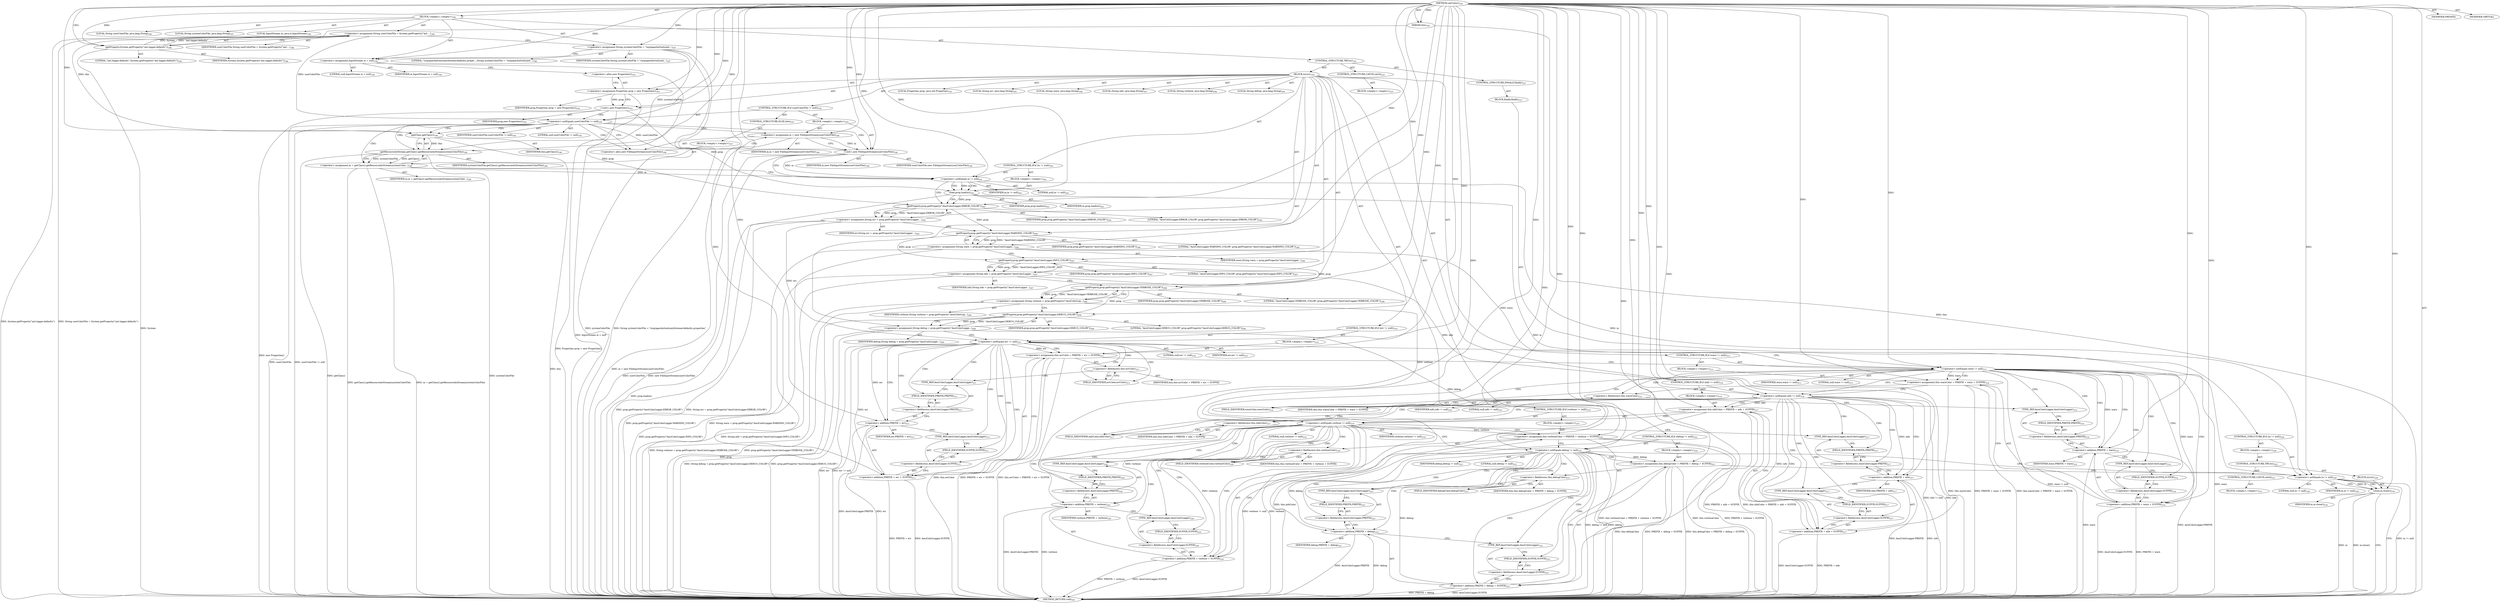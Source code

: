 digraph "setColors" {  
"111669149696" [label = <(METHOD,setColors)<SUB>185</SUB>> ]
"115964116992" [label = <(PARAM,this)<SUB>185</SUB>> ]
"25769803776" [label = <(BLOCK,&lt;empty&gt;,&lt;empty&gt;)<SUB>185</SUB>> ]
"94489280512" [label = <(LOCAL,String userColorFile: java.lang.String)<SUB>186</SUB>> ]
"30064771072" [label = <(&lt;operator&gt;.assignment,String userColorFile = System.getProperty(&quot;ant....)<SUB>186</SUB>> ]
"68719476738" [label = <(IDENTIFIER,userColorFile,String userColorFile = System.getProperty(&quot;ant....)<SUB>186</SUB>> ]
"30064771073" [label = <(getProperty,System.getProperty(&quot;ant.logger.defaults&quot;))<SUB>186</SUB>> ]
"68719476739" [label = <(IDENTIFIER,System,System.getProperty(&quot;ant.logger.defaults&quot;))<SUB>186</SUB>> ]
"90194313216" [label = <(LITERAL,&quot;ant.logger.defaults&quot;,System.getProperty(&quot;ant.logger.defaults&quot;))<SUB>186</SUB>> ]
"94489280513" [label = <(LOCAL,String systemColorFile: java.lang.String)<SUB>187</SUB>> ]
"30064771074" [label = <(&lt;operator&gt;.assignment,String systemColorFile = &quot;/org/apache/tools/ant...)<SUB>187</SUB>> ]
"68719476740" [label = <(IDENTIFIER,systemColorFile,String systemColorFile = &quot;/org/apache/tools/ant...)<SUB>187</SUB>> ]
"90194313217" [label = <(LITERAL,&quot;/org/apache/tools/ant/listener/defaults.proper...,String systemColorFile = &quot;/org/apache/tools/ant...)<SUB>188</SUB>> ]
"94489280514" [label = <(LOCAL,InputStream in: java.io.InputStream)<SUB>190</SUB>> ]
"30064771075" [label = <(&lt;operator&gt;.assignment,InputStream in = null)<SUB>190</SUB>> ]
"68719476741" [label = <(IDENTIFIER,in,InputStream in = null)<SUB>190</SUB>> ]
"90194313218" [label = <(LITERAL,null,InputStream in = null)<SUB>190</SUB>> ]
"47244640256" [label = <(CONTROL_STRUCTURE,TRY,try)<SUB>192</SUB>> ]
"25769803777" [label = <(BLOCK,try,try)<SUB>192</SUB>> ]
"94489280515" [label = <(LOCAL,Properties prop: java.util.Properties)<SUB>193</SUB>> ]
"30064771076" [label = <(&lt;operator&gt;.assignment,Properties prop = new Properties())<SUB>193</SUB>> ]
"68719476742" [label = <(IDENTIFIER,prop,Properties prop = new Properties())<SUB>193</SUB>> ]
"30064771077" [label = <(&lt;operator&gt;.alloc,new Properties())<SUB>193</SUB>> ]
"30064771078" [label = <(&lt;init&gt;,new Properties())<SUB>193</SUB>> ]
"68719476743" [label = <(IDENTIFIER,prop,new Properties())<SUB>193</SUB>> ]
"47244640257" [label = <(CONTROL_STRUCTURE,IF,if (userColorFile != null))<SUB>195</SUB>> ]
"30064771079" [label = <(&lt;operator&gt;.notEquals,userColorFile != null)<SUB>195</SUB>> ]
"68719476744" [label = <(IDENTIFIER,userColorFile,userColorFile != null)<SUB>195</SUB>> ]
"90194313219" [label = <(LITERAL,null,userColorFile != null)<SUB>195</SUB>> ]
"25769803778" [label = <(BLOCK,&lt;empty&gt;,&lt;empty&gt;)<SUB>195</SUB>> ]
"30064771080" [label = <(&lt;operator&gt;.assignment,in = new FileInputStream(userColorFile))<SUB>196</SUB>> ]
"68719476745" [label = <(IDENTIFIER,in,in = new FileInputStream(userColorFile))<SUB>196</SUB>> ]
"30064771081" [label = <(&lt;operator&gt;.alloc,new FileInputStream(userColorFile))<SUB>196</SUB>> ]
"30064771082" [label = <(&lt;init&gt;,new FileInputStream(userColorFile))<SUB>196</SUB>> ]
"68719476746" [label = <(IDENTIFIER,in,new FileInputStream(userColorFile))<SUB>196</SUB>> ]
"68719476747" [label = <(IDENTIFIER,userColorFile,new FileInputStream(userColorFile))<SUB>196</SUB>> ]
"47244640258" [label = <(CONTROL_STRUCTURE,ELSE,else)<SUB>197</SUB>> ]
"25769803779" [label = <(BLOCK,&lt;empty&gt;,&lt;empty&gt;)<SUB>197</SUB>> ]
"30064771083" [label = <(&lt;operator&gt;.assignment,in = getClass().getResourceAsStream(systemColor...)<SUB>198</SUB>> ]
"68719476748" [label = <(IDENTIFIER,in,in = getClass().getResourceAsStream(systemColor...)<SUB>198</SUB>> ]
"30064771084" [label = <(getResourceAsStream,getClass().getResourceAsStream(systemColorFile))<SUB>198</SUB>> ]
"30064771085" [label = <(getClass,getClass())<SUB>198</SUB>> ]
"68719476736" [label = <(IDENTIFIER,this,getClass())<SUB>198</SUB>> ]
"68719476749" [label = <(IDENTIFIER,systemColorFile,getClass().getResourceAsStream(systemColorFile))<SUB>198</SUB>> ]
"47244640259" [label = <(CONTROL_STRUCTURE,IF,if (in != null))<SUB>201</SUB>> ]
"30064771086" [label = <(&lt;operator&gt;.notEquals,in != null)<SUB>201</SUB>> ]
"68719476750" [label = <(IDENTIFIER,in,in != null)<SUB>201</SUB>> ]
"90194313220" [label = <(LITERAL,null,in != null)<SUB>201</SUB>> ]
"25769803780" [label = <(BLOCK,&lt;empty&gt;,&lt;empty&gt;)<SUB>201</SUB>> ]
"30064771087" [label = <(load,prop.load(in))<SUB>202</SUB>> ]
"68719476751" [label = <(IDENTIFIER,prop,prop.load(in))<SUB>202</SUB>> ]
"68719476752" [label = <(IDENTIFIER,in,prop.load(in))<SUB>202</SUB>> ]
"94489280516" [label = <(LOCAL,String err: java.lang.String)<SUB>205</SUB>> ]
"30064771088" [label = <(&lt;operator&gt;.assignment,String err = prop.getProperty(&quot;AnsiColorLogger....)<SUB>205</SUB>> ]
"68719476753" [label = <(IDENTIFIER,err,String err = prop.getProperty(&quot;AnsiColorLogger....)<SUB>205</SUB>> ]
"30064771089" [label = <(getProperty,prop.getProperty(&quot;AnsiColorLogger.ERROR_COLOR&quot;))<SUB>205</SUB>> ]
"68719476754" [label = <(IDENTIFIER,prop,prop.getProperty(&quot;AnsiColorLogger.ERROR_COLOR&quot;))<SUB>205</SUB>> ]
"90194313221" [label = <(LITERAL,&quot;AnsiColorLogger.ERROR_COLOR&quot;,prop.getProperty(&quot;AnsiColorLogger.ERROR_COLOR&quot;))<SUB>205</SUB>> ]
"94489280517" [label = <(LOCAL,String warn: java.lang.String)<SUB>206</SUB>> ]
"30064771090" [label = <(&lt;operator&gt;.assignment,String warn = prop.getProperty(&quot;AnsiColorLogger...)<SUB>206</SUB>> ]
"68719476755" [label = <(IDENTIFIER,warn,String warn = prop.getProperty(&quot;AnsiColorLogger...)<SUB>206</SUB>> ]
"30064771091" [label = <(getProperty,prop.getProperty(&quot;AnsiColorLogger.WARNING_COLOR&quot;))<SUB>206</SUB>> ]
"68719476756" [label = <(IDENTIFIER,prop,prop.getProperty(&quot;AnsiColorLogger.WARNING_COLOR&quot;))<SUB>206</SUB>> ]
"90194313222" [label = <(LITERAL,&quot;AnsiColorLogger.WARNING_COLOR&quot;,prop.getProperty(&quot;AnsiColorLogger.WARNING_COLOR&quot;))<SUB>206</SUB>> ]
"94489280518" [label = <(LOCAL,String info: java.lang.String)<SUB>207</SUB>> ]
"30064771092" [label = <(&lt;operator&gt;.assignment,String info = prop.getProperty(&quot;AnsiColorLogger...)<SUB>207</SUB>> ]
"68719476757" [label = <(IDENTIFIER,info,String info = prop.getProperty(&quot;AnsiColorLogger...)<SUB>207</SUB>> ]
"30064771093" [label = <(getProperty,prop.getProperty(&quot;AnsiColorLogger.INFO_COLOR&quot;))<SUB>207</SUB>> ]
"68719476758" [label = <(IDENTIFIER,prop,prop.getProperty(&quot;AnsiColorLogger.INFO_COLOR&quot;))<SUB>207</SUB>> ]
"90194313223" [label = <(LITERAL,&quot;AnsiColorLogger.INFO_COLOR&quot;,prop.getProperty(&quot;AnsiColorLogger.INFO_COLOR&quot;))<SUB>207</SUB>> ]
"94489280519" [label = <(LOCAL,String verbose: java.lang.String)<SUB>208</SUB>> ]
"30064771094" [label = <(&lt;operator&gt;.assignment,String verbose = prop.getProperty(&quot;AnsiColorLog...)<SUB>208</SUB>> ]
"68719476759" [label = <(IDENTIFIER,verbose,String verbose = prop.getProperty(&quot;AnsiColorLog...)<SUB>208</SUB>> ]
"30064771095" [label = <(getProperty,prop.getProperty(&quot;AnsiColorLogger.VERBOSE_COLOR&quot;))<SUB>208</SUB>> ]
"68719476760" [label = <(IDENTIFIER,prop,prop.getProperty(&quot;AnsiColorLogger.VERBOSE_COLOR&quot;))<SUB>208</SUB>> ]
"90194313224" [label = <(LITERAL,&quot;AnsiColorLogger.VERBOSE_COLOR&quot;,prop.getProperty(&quot;AnsiColorLogger.VERBOSE_COLOR&quot;))<SUB>208</SUB>> ]
"94489280520" [label = <(LOCAL,String debug: java.lang.String)<SUB>209</SUB>> ]
"30064771096" [label = <(&lt;operator&gt;.assignment,String debug = prop.getProperty(&quot;AnsiColorLogge...)<SUB>209</SUB>> ]
"68719476761" [label = <(IDENTIFIER,debug,String debug = prop.getProperty(&quot;AnsiColorLogge...)<SUB>209</SUB>> ]
"30064771097" [label = <(getProperty,prop.getProperty(&quot;AnsiColorLogger.DEBUG_COLOR&quot;))<SUB>209</SUB>> ]
"68719476762" [label = <(IDENTIFIER,prop,prop.getProperty(&quot;AnsiColorLogger.DEBUG_COLOR&quot;))<SUB>209</SUB>> ]
"90194313225" [label = <(LITERAL,&quot;AnsiColorLogger.DEBUG_COLOR&quot;,prop.getProperty(&quot;AnsiColorLogger.DEBUG_COLOR&quot;))<SUB>209</SUB>> ]
"47244640260" [label = <(CONTROL_STRUCTURE,IF,if (err != null))<SUB>210</SUB>> ]
"30064771098" [label = <(&lt;operator&gt;.notEquals,err != null)<SUB>210</SUB>> ]
"68719476763" [label = <(IDENTIFIER,err,err != null)<SUB>210</SUB>> ]
"90194313226" [label = <(LITERAL,null,err != null)<SUB>210</SUB>> ]
"25769803781" [label = <(BLOCK,&lt;empty&gt;,&lt;empty&gt;)<SUB>210</SUB>> ]
"30064771099" [label = <(&lt;operator&gt;.assignment,this.errColor = PREFIX + err + SUFFIX)<SUB>211</SUB>> ]
"30064771100" [label = <(&lt;operator&gt;.fieldAccess,this.errColor)<SUB>211</SUB>> ]
"68719476764" [label = <(IDENTIFIER,this,this.errColor = PREFIX + err + SUFFIX)> ]
"55834574848" [label = <(FIELD_IDENTIFIER,errColor,errColor)<SUB>211</SUB>> ]
"30064771101" [label = <(&lt;operator&gt;.addition,PREFIX + err + SUFFIX)<SUB>211</SUB>> ]
"30064771102" [label = <(&lt;operator&gt;.addition,PREFIX + err)<SUB>211</SUB>> ]
"30064771103" [label = <(&lt;operator&gt;.fieldAccess,AnsiColorLogger.PREFIX)<SUB>211</SUB>> ]
"180388626432" [label = <(TYPE_REF,AnsiColorLogger,AnsiColorLogger)<SUB>211</SUB>> ]
"55834574849" [label = <(FIELD_IDENTIFIER,PREFIX,PREFIX)<SUB>211</SUB>> ]
"68719476765" [label = <(IDENTIFIER,err,PREFIX + err)<SUB>211</SUB>> ]
"30064771104" [label = <(&lt;operator&gt;.fieldAccess,AnsiColorLogger.SUFFIX)<SUB>211</SUB>> ]
"180388626433" [label = <(TYPE_REF,AnsiColorLogger,AnsiColorLogger)<SUB>211</SUB>> ]
"55834574850" [label = <(FIELD_IDENTIFIER,SUFFIX,SUFFIX)<SUB>211</SUB>> ]
"47244640261" [label = <(CONTROL_STRUCTURE,IF,if (warn != null))<SUB>213</SUB>> ]
"30064771105" [label = <(&lt;operator&gt;.notEquals,warn != null)<SUB>213</SUB>> ]
"68719476766" [label = <(IDENTIFIER,warn,warn != null)<SUB>213</SUB>> ]
"90194313227" [label = <(LITERAL,null,warn != null)<SUB>213</SUB>> ]
"25769803782" [label = <(BLOCK,&lt;empty&gt;,&lt;empty&gt;)<SUB>213</SUB>> ]
"30064771106" [label = <(&lt;operator&gt;.assignment,this.warnColor = PREFIX + warn + SUFFIX)<SUB>214</SUB>> ]
"30064771107" [label = <(&lt;operator&gt;.fieldAccess,this.warnColor)<SUB>214</SUB>> ]
"68719476767" [label = <(IDENTIFIER,this,this.warnColor = PREFIX + warn + SUFFIX)> ]
"55834574851" [label = <(FIELD_IDENTIFIER,warnColor,warnColor)<SUB>214</SUB>> ]
"30064771108" [label = <(&lt;operator&gt;.addition,PREFIX + warn + SUFFIX)<SUB>214</SUB>> ]
"30064771109" [label = <(&lt;operator&gt;.addition,PREFIX + warn)<SUB>214</SUB>> ]
"30064771110" [label = <(&lt;operator&gt;.fieldAccess,AnsiColorLogger.PREFIX)<SUB>214</SUB>> ]
"180388626434" [label = <(TYPE_REF,AnsiColorLogger,AnsiColorLogger)<SUB>214</SUB>> ]
"55834574852" [label = <(FIELD_IDENTIFIER,PREFIX,PREFIX)<SUB>214</SUB>> ]
"68719476768" [label = <(IDENTIFIER,warn,PREFIX + warn)<SUB>214</SUB>> ]
"30064771111" [label = <(&lt;operator&gt;.fieldAccess,AnsiColorLogger.SUFFIX)<SUB>214</SUB>> ]
"180388626435" [label = <(TYPE_REF,AnsiColorLogger,AnsiColorLogger)<SUB>214</SUB>> ]
"55834574853" [label = <(FIELD_IDENTIFIER,SUFFIX,SUFFIX)<SUB>214</SUB>> ]
"47244640262" [label = <(CONTROL_STRUCTURE,IF,if (info != null))<SUB>216</SUB>> ]
"30064771112" [label = <(&lt;operator&gt;.notEquals,info != null)<SUB>216</SUB>> ]
"68719476769" [label = <(IDENTIFIER,info,info != null)<SUB>216</SUB>> ]
"90194313228" [label = <(LITERAL,null,info != null)<SUB>216</SUB>> ]
"25769803783" [label = <(BLOCK,&lt;empty&gt;,&lt;empty&gt;)<SUB>216</SUB>> ]
"30064771113" [label = <(&lt;operator&gt;.assignment,this.infoColor = PREFIX + info + SUFFIX)<SUB>217</SUB>> ]
"30064771114" [label = <(&lt;operator&gt;.fieldAccess,this.infoColor)<SUB>217</SUB>> ]
"68719476770" [label = <(IDENTIFIER,this,this.infoColor = PREFIX + info + SUFFIX)> ]
"55834574854" [label = <(FIELD_IDENTIFIER,infoColor,infoColor)<SUB>217</SUB>> ]
"30064771115" [label = <(&lt;operator&gt;.addition,PREFIX + info + SUFFIX)<SUB>217</SUB>> ]
"30064771116" [label = <(&lt;operator&gt;.addition,PREFIX + info)<SUB>217</SUB>> ]
"30064771117" [label = <(&lt;operator&gt;.fieldAccess,AnsiColorLogger.PREFIX)<SUB>217</SUB>> ]
"180388626436" [label = <(TYPE_REF,AnsiColorLogger,AnsiColorLogger)<SUB>217</SUB>> ]
"55834574855" [label = <(FIELD_IDENTIFIER,PREFIX,PREFIX)<SUB>217</SUB>> ]
"68719476771" [label = <(IDENTIFIER,info,PREFIX + info)<SUB>217</SUB>> ]
"30064771118" [label = <(&lt;operator&gt;.fieldAccess,AnsiColorLogger.SUFFIX)<SUB>217</SUB>> ]
"180388626437" [label = <(TYPE_REF,AnsiColorLogger,AnsiColorLogger)<SUB>217</SUB>> ]
"55834574856" [label = <(FIELD_IDENTIFIER,SUFFIX,SUFFIX)<SUB>217</SUB>> ]
"47244640263" [label = <(CONTROL_STRUCTURE,IF,if (verbose != null))<SUB>219</SUB>> ]
"30064771119" [label = <(&lt;operator&gt;.notEquals,verbose != null)<SUB>219</SUB>> ]
"68719476772" [label = <(IDENTIFIER,verbose,verbose != null)<SUB>219</SUB>> ]
"90194313229" [label = <(LITERAL,null,verbose != null)<SUB>219</SUB>> ]
"25769803784" [label = <(BLOCK,&lt;empty&gt;,&lt;empty&gt;)<SUB>219</SUB>> ]
"30064771120" [label = <(&lt;operator&gt;.assignment,this.verboseColor = PREFIX + verbose + SUFFIX)<SUB>220</SUB>> ]
"30064771121" [label = <(&lt;operator&gt;.fieldAccess,this.verboseColor)<SUB>220</SUB>> ]
"68719476773" [label = <(IDENTIFIER,this,this.verboseColor = PREFIX + verbose + SUFFIX)> ]
"55834574857" [label = <(FIELD_IDENTIFIER,verboseColor,verboseColor)<SUB>220</SUB>> ]
"30064771122" [label = <(&lt;operator&gt;.addition,PREFIX + verbose + SUFFIX)<SUB>220</SUB>> ]
"30064771123" [label = <(&lt;operator&gt;.addition,PREFIX + verbose)<SUB>220</SUB>> ]
"30064771124" [label = <(&lt;operator&gt;.fieldAccess,AnsiColorLogger.PREFIX)<SUB>220</SUB>> ]
"180388626438" [label = <(TYPE_REF,AnsiColorLogger,AnsiColorLogger)<SUB>220</SUB>> ]
"55834574858" [label = <(FIELD_IDENTIFIER,PREFIX,PREFIX)<SUB>220</SUB>> ]
"68719476774" [label = <(IDENTIFIER,verbose,PREFIX + verbose)<SUB>220</SUB>> ]
"30064771125" [label = <(&lt;operator&gt;.fieldAccess,AnsiColorLogger.SUFFIX)<SUB>220</SUB>> ]
"180388626439" [label = <(TYPE_REF,AnsiColorLogger,AnsiColorLogger)<SUB>220</SUB>> ]
"55834574859" [label = <(FIELD_IDENTIFIER,SUFFIX,SUFFIX)<SUB>220</SUB>> ]
"47244640264" [label = <(CONTROL_STRUCTURE,IF,if (debug != null))<SUB>222</SUB>> ]
"30064771126" [label = <(&lt;operator&gt;.notEquals,debug != null)<SUB>222</SUB>> ]
"68719476775" [label = <(IDENTIFIER,debug,debug != null)<SUB>222</SUB>> ]
"90194313230" [label = <(LITERAL,null,debug != null)<SUB>222</SUB>> ]
"25769803785" [label = <(BLOCK,&lt;empty&gt;,&lt;empty&gt;)<SUB>222</SUB>> ]
"30064771127" [label = <(&lt;operator&gt;.assignment,this.debugColor = PREFIX + debug + SUFFIX)<SUB>223</SUB>> ]
"30064771128" [label = <(&lt;operator&gt;.fieldAccess,this.debugColor)<SUB>223</SUB>> ]
"68719476776" [label = <(IDENTIFIER,this,this.debugColor = PREFIX + debug + SUFFIX)> ]
"55834574860" [label = <(FIELD_IDENTIFIER,debugColor,debugColor)<SUB>223</SUB>> ]
"30064771129" [label = <(&lt;operator&gt;.addition,PREFIX + debug + SUFFIX)<SUB>223</SUB>> ]
"30064771130" [label = <(&lt;operator&gt;.addition,PREFIX + debug)<SUB>223</SUB>> ]
"30064771131" [label = <(&lt;operator&gt;.fieldAccess,AnsiColorLogger.PREFIX)<SUB>223</SUB>> ]
"180388626440" [label = <(TYPE_REF,AnsiColorLogger,AnsiColorLogger)<SUB>223</SUB>> ]
"55834574861" [label = <(FIELD_IDENTIFIER,PREFIX,PREFIX)<SUB>223</SUB>> ]
"68719476777" [label = <(IDENTIFIER,debug,PREFIX + debug)<SUB>223</SUB>> ]
"30064771132" [label = <(&lt;operator&gt;.fieldAccess,AnsiColorLogger.SUFFIX)<SUB>223</SUB>> ]
"180388626441" [label = <(TYPE_REF,AnsiColorLogger,AnsiColorLogger)<SUB>223</SUB>> ]
"55834574862" [label = <(FIELD_IDENTIFIER,SUFFIX,SUFFIX)<SUB>223</SUB>> ]
"47244640265" [label = <(CONTROL_STRUCTURE,CATCH,catch)<SUB>225</SUB>> ]
"25769803786" [label = <(BLOCK,&lt;empty&gt;,&lt;empty&gt;)<SUB>225</SUB>> ]
"47244640266" [label = <(CONTROL_STRUCTURE,FINALLY,finally)<SUB>227</SUB>> ]
"25769803787" [label = <(BLOCK,finally,finally)<SUB>227</SUB>> ]
"47244640267" [label = <(CONTROL_STRUCTURE,IF,if (in != null))<SUB>228</SUB>> ]
"30064771133" [label = <(&lt;operator&gt;.notEquals,in != null)<SUB>228</SUB>> ]
"68719476778" [label = <(IDENTIFIER,in,in != null)<SUB>228</SUB>> ]
"90194313231" [label = <(LITERAL,null,in != null)<SUB>228</SUB>> ]
"25769803788" [label = <(BLOCK,&lt;empty&gt;,&lt;empty&gt;)<SUB>228</SUB>> ]
"47244640268" [label = <(CONTROL_STRUCTURE,TRY,try)<SUB>229</SUB>> ]
"25769803789" [label = <(BLOCK,try,try)<SUB>229</SUB>> ]
"30064771134" [label = <(close,in.close())<SUB>230</SUB>> ]
"68719476779" [label = <(IDENTIFIER,in,in.close())<SUB>230</SUB>> ]
"47244640269" [label = <(CONTROL_STRUCTURE,CATCH,catch)<SUB>231</SUB>> ]
"25769803790" [label = <(BLOCK,&lt;empty&gt;,&lt;empty&gt;)<SUB>231</SUB>> ]
"133143986202" [label = <(MODIFIER,PRIVATE)> ]
"133143986203" [label = <(MODIFIER,VIRTUAL)> ]
"128849018880" [label = <(METHOD_RETURN,void)<SUB>185</SUB>> ]
  "111669149696" -> "115964116992"  [ label = "AST: "] 
  "111669149696" -> "25769803776"  [ label = "AST: "] 
  "111669149696" -> "133143986202"  [ label = "AST: "] 
  "111669149696" -> "133143986203"  [ label = "AST: "] 
  "111669149696" -> "128849018880"  [ label = "AST: "] 
  "25769803776" -> "94489280512"  [ label = "AST: "] 
  "25769803776" -> "30064771072"  [ label = "AST: "] 
  "25769803776" -> "94489280513"  [ label = "AST: "] 
  "25769803776" -> "30064771074"  [ label = "AST: "] 
  "25769803776" -> "94489280514"  [ label = "AST: "] 
  "25769803776" -> "30064771075"  [ label = "AST: "] 
  "25769803776" -> "47244640256"  [ label = "AST: "] 
  "30064771072" -> "68719476738"  [ label = "AST: "] 
  "30064771072" -> "30064771073"  [ label = "AST: "] 
  "30064771073" -> "68719476739"  [ label = "AST: "] 
  "30064771073" -> "90194313216"  [ label = "AST: "] 
  "30064771074" -> "68719476740"  [ label = "AST: "] 
  "30064771074" -> "90194313217"  [ label = "AST: "] 
  "30064771075" -> "68719476741"  [ label = "AST: "] 
  "30064771075" -> "90194313218"  [ label = "AST: "] 
  "47244640256" -> "25769803777"  [ label = "AST: "] 
  "47244640256" -> "47244640265"  [ label = "AST: "] 
  "47244640256" -> "47244640266"  [ label = "AST: "] 
  "25769803777" -> "94489280515"  [ label = "AST: "] 
  "25769803777" -> "30064771076"  [ label = "AST: "] 
  "25769803777" -> "30064771078"  [ label = "AST: "] 
  "25769803777" -> "47244640257"  [ label = "AST: "] 
  "25769803777" -> "47244640259"  [ label = "AST: "] 
  "25769803777" -> "94489280516"  [ label = "AST: "] 
  "25769803777" -> "30064771088"  [ label = "AST: "] 
  "25769803777" -> "94489280517"  [ label = "AST: "] 
  "25769803777" -> "30064771090"  [ label = "AST: "] 
  "25769803777" -> "94489280518"  [ label = "AST: "] 
  "25769803777" -> "30064771092"  [ label = "AST: "] 
  "25769803777" -> "94489280519"  [ label = "AST: "] 
  "25769803777" -> "30064771094"  [ label = "AST: "] 
  "25769803777" -> "94489280520"  [ label = "AST: "] 
  "25769803777" -> "30064771096"  [ label = "AST: "] 
  "25769803777" -> "47244640260"  [ label = "AST: "] 
  "25769803777" -> "47244640261"  [ label = "AST: "] 
  "25769803777" -> "47244640262"  [ label = "AST: "] 
  "25769803777" -> "47244640263"  [ label = "AST: "] 
  "25769803777" -> "47244640264"  [ label = "AST: "] 
  "30064771076" -> "68719476742"  [ label = "AST: "] 
  "30064771076" -> "30064771077"  [ label = "AST: "] 
  "30064771078" -> "68719476743"  [ label = "AST: "] 
  "47244640257" -> "30064771079"  [ label = "AST: "] 
  "47244640257" -> "25769803778"  [ label = "AST: "] 
  "47244640257" -> "47244640258"  [ label = "AST: "] 
  "30064771079" -> "68719476744"  [ label = "AST: "] 
  "30064771079" -> "90194313219"  [ label = "AST: "] 
  "25769803778" -> "30064771080"  [ label = "AST: "] 
  "25769803778" -> "30064771082"  [ label = "AST: "] 
  "30064771080" -> "68719476745"  [ label = "AST: "] 
  "30064771080" -> "30064771081"  [ label = "AST: "] 
  "30064771082" -> "68719476746"  [ label = "AST: "] 
  "30064771082" -> "68719476747"  [ label = "AST: "] 
  "47244640258" -> "25769803779"  [ label = "AST: "] 
  "25769803779" -> "30064771083"  [ label = "AST: "] 
  "30064771083" -> "68719476748"  [ label = "AST: "] 
  "30064771083" -> "30064771084"  [ label = "AST: "] 
  "30064771084" -> "30064771085"  [ label = "AST: "] 
  "30064771084" -> "68719476749"  [ label = "AST: "] 
  "30064771085" -> "68719476736"  [ label = "AST: "] 
  "47244640259" -> "30064771086"  [ label = "AST: "] 
  "47244640259" -> "25769803780"  [ label = "AST: "] 
  "30064771086" -> "68719476750"  [ label = "AST: "] 
  "30064771086" -> "90194313220"  [ label = "AST: "] 
  "25769803780" -> "30064771087"  [ label = "AST: "] 
  "30064771087" -> "68719476751"  [ label = "AST: "] 
  "30064771087" -> "68719476752"  [ label = "AST: "] 
  "30064771088" -> "68719476753"  [ label = "AST: "] 
  "30064771088" -> "30064771089"  [ label = "AST: "] 
  "30064771089" -> "68719476754"  [ label = "AST: "] 
  "30064771089" -> "90194313221"  [ label = "AST: "] 
  "30064771090" -> "68719476755"  [ label = "AST: "] 
  "30064771090" -> "30064771091"  [ label = "AST: "] 
  "30064771091" -> "68719476756"  [ label = "AST: "] 
  "30064771091" -> "90194313222"  [ label = "AST: "] 
  "30064771092" -> "68719476757"  [ label = "AST: "] 
  "30064771092" -> "30064771093"  [ label = "AST: "] 
  "30064771093" -> "68719476758"  [ label = "AST: "] 
  "30064771093" -> "90194313223"  [ label = "AST: "] 
  "30064771094" -> "68719476759"  [ label = "AST: "] 
  "30064771094" -> "30064771095"  [ label = "AST: "] 
  "30064771095" -> "68719476760"  [ label = "AST: "] 
  "30064771095" -> "90194313224"  [ label = "AST: "] 
  "30064771096" -> "68719476761"  [ label = "AST: "] 
  "30064771096" -> "30064771097"  [ label = "AST: "] 
  "30064771097" -> "68719476762"  [ label = "AST: "] 
  "30064771097" -> "90194313225"  [ label = "AST: "] 
  "47244640260" -> "30064771098"  [ label = "AST: "] 
  "47244640260" -> "25769803781"  [ label = "AST: "] 
  "30064771098" -> "68719476763"  [ label = "AST: "] 
  "30064771098" -> "90194313226"  [ label = "AST: "] 
  "25769803781" -> "30064771099"  [ label = "AST: "] 
  "30064771099" -> "30064771100"  [ label = "AST: "] 
  "30064771099" -> "30064771101"  [ label = "AST: "] 
  "30064771100" -> "68719476764"  [ label = "AST: "] 
  "30064771100" -> "55834574848"  [ label = "AST: "] 
  "30064771101" -> "30064771102"  [ label = "AST: "] 
  "30064771101" -> "30064771104"  [ label = "AST: "] 
  "30064771102" -> "30064771103"  [ label = "AST: "] 
  "30064771102" -> "68719476765"  [ label = "AST: "] 
  "30064771103" -> "180388626432"  [ label = "AST: "] 
  "30064771103" -> "55834574849"  [ label = "AST: "] 
  "30064771104" -> "180388626433"  [ label = "AST: "] 
  "30064771104" -> "55834574850"  [ label = "AST: "] 
  "47244640261" -> "30064771105"  [ label = "AST: "] 
  "47244640261" -> "25769803782"  [ label = "AST: "] 
  "30064771105" -> "68719476766"  [ label = "AST: "] 
  "30064771105" -> "90194313227"  [ label = "AST: "] 
  "25769803782" -> "30064771106"  [ label = "AST: "] 
  "30064771106" -> "30064771107"  [ label = "AST: "] 
  "30064771106" -> "30064771108"  [ label = "AST: "] 
  "30064771107" -> "68719476767"  [ label = "AST: "] 
  "30064771107" -> "55834574851"  [ label = "AST: "] 
  "30064771108" -> "30064771109"  [ label = "AST: "] 
  "30064771108" -> "30064771111"  [ label = "AST: "] 
  "30064771109" -> "30064771110"  [ label = "AST: "] 
  "30064771109" -> "68719476768"  [ label = "AST: "] 
  "30064771110" -> "180388626434"  [ label = "AST: "] 
  "30064771110" -> "55834574852"  [ label = "AST: "] 
  "30064771111" -> "180388626435"  [ label = "AST: "] 
  "30064771111" -> "55834574853"  [ label = "AST: "] 
  "47244640262" -> "30064771112"  [ label = "AST: "] 
  "47244640262" -> "25769803783"  [ label = "AST: "] 
  "30064771112" -> "68719476769"  [ label = "AST: "] 
  "30064771112" -> "90194313228"  [ label = "AST: "] 
  "25769803783" -> "30064771113"  [ label = "AST: "] 
  "30064771113" -> "30064771114"  [ label = "AST: "] 
  "30064771113" -> "30064771115"  [ label = "AST: "] 
  "30064771114" -> "68719476770"  [ label = "AST: "] 
  "30064771114" -> "55834574854"  [ label = "AST: "] 
  "30064771115" -> "30064771116"  [ label = "AST: "] 
  "30064771115" -> "30064771118"  [ label = "AST: "] 
  "30064771116" -> "30064771117"  [ label = "AST: "] 
  "30064771116" -> "68719476771"  [ label = "AST: "] 
  "30064771117" -> "180388626436"  [ label = "AST: "] 
  "30064771117" -> "55834574855"  [ label = "AST: "] 
  "30064771118" -> "180388626437"  [ label = "AST: "] 
  "30064771118" -> "55834574856"  [ label = "AST: "] 
  "47244640263" -> "30064771119"  [ label = "AST: "] 
  "47244640263" -> "25769803784"  [ label = "AST: "] 
  "30064771119" -> "68719476772"  [ label = "AST: "] 
  "30064771119" -> "90194313229"  [ label = "AST: "] 
  "25769803784" -> "30064771120"  [ label = "AST: "] 
  "30064771120" -> "30064771121"  [ label = "AST: "] 
  "30064771120" -> "30064771122"  [ label = "AST: "] 
  "30064771121" -> "68719476773"  [ label = "AST: "] 
  "30064771121" -> "55834574857"  [ label = "AST: "] 
  "30064771122" -> "30064771123"  [ label = "AST: "] 
  "30064771122" -> "30064771125"  [ label = "AST: "] 
  "30064771123" -> "30064771124"  [ label = "AST: "] 
  "30064771123" -> "68719476774"  [ label = "AST: "] 
  "30064771124" -> "180388626438"  [ label = "AST: "] 
  "30064771124" -> "55834574858"  [ label = "AST: "] 
  "30064771125" -> "180388626439"  [ label = "AST: "] 
  "30064771125" -> "55834574859"  [ label = "AST: "] 
  "47244640264" -> "30064771126"  [ label = "AST: "] 
  "47244640264" -> "25769803785"  [ label = "AST: "] 
  "30064771126" -> "68719476775"  [ label = "AST: "] 
  "30064771126" -> "90194313230"  [ label = "AST: "] 
  "25769803785" -> "30064771127"  [ label = "AST: "] 
  "30064771127" -> "30064771128"  [ label = "AST: "] 
  "30064771127" -> "30064771129"  [ label = "AST: "] 
  "30064771128" -> "68719476776"  [ label = "AST: "] 
  "30064771128" -> "55834574860"  [ label = "AST: "] 
  "30064771129" -> "30064771130"  [ label = "AST: "] 
  "30064771129" -> "30064771132"  [ label = "AST: "] 
  "30064771130" -> "30064771131"  [ label = "AST: "] 
  "30064771130" -> "68719476777"  [ label = "AST: "] 
  "30064771131" -> "180388626440"  [ label = "AST: "] 
  "30064771131" -> "55834574861"  [ label = "AST: "] 
  "30064771132" -> "180388626441"  [ label = "AST: "] 
  "30064771132" -> "55834574862"  [ label = "AST: "] 
  "47244640265" -> "25769803786"  [ label = "AST: "] 
  "47244640266" -> "25769803787"  [ label = "AST: "] 
  "25769803787" -> "47244640267"  [ label = "AST: "] 
  "47244640267" -> "30064771133"  [ label = "AST: "] 
  "47244640267" -> "25769803788"  [ label = "AST: "] 
  "30064771133" -> "68719476778"  [ label = "AST: "] 
  "30064771133" -> "90194313231"  [ label = "AST: "] 
  "25769803788" -> "47244640268"  [ label = "AST: "] 
  "47244640268" -> "25769803789"  [ label = "AST: "] 
  "47244640268" -> "47244640269"  [ label = "AST: "] 
  "25769803789" -> "30064771134"  [ label = "AST: "] 
  "30064771134" -> "68719476779"  [ label = "AST: "] 
  "47244640269" -> "25769803790"  [ label = "AST: "] 
  "30064771072" -> "30064771074"  [ label = "CFG: "] 
  "30064771074" -> "30064771075"  [ label = "CFG: "] 
  "30064771075" -> "30064771077"  [ label = "CFG: "] 
  "30064771073" -> "30064771072"  [ label = "CFG: "] 
  "30064771076" -> "30064771078"  [ label = "CFG: "] 
  "30064771078" -> "30064771079"  [ label = "CFG: "] 
  "30064771088" -> "30064771091"  [ label = "CFG: "] 
  "30064771090" -> "30064771093"  [ label = "CFG: "] 
  "30064771092" -> "30064771095"  [ label = "CFG: "] 
  "30064771094" -> "30064771097"  [ label = "CFG: "] 
  "30064771096" -> "30064771098"  [ label = "CFG: "] 
  "30064771077" -> "30064771076"  [ label = "CFG: "] 
  "30064771079" -> "30064771081"  [ label = "CFG: "] 
  "30064771079" -> "30064771085"  [ label = "CFG: "] 
  "30064771086" -> "30064771087"  [ label = "CFG: "] 
  "30064771086" -> "30064771089"  [ label = "CFG: "] 
  "30064771089" -> "30064771088"  [ label = "CFG: "] 
  "30064771091" -> "30064771090"  [ label = "CFG: "] 
  "30064771093" -> "30064771092"  [ label = "CFG: "] 
  "30064771095" -> "30064771094"  [ label = "CFG: "] 
  "30064771097" -> "30064771096"  [ label = "CFG: "] 
  "30064771098" -> "55834574848"  [ label = "CFG: "] 
  "30064771098" -> "30064771105"  [ label = "CFG: "] 
  "30064771105" -> "55834574851"  [ label = "CFG: "] 
  "30064771105" -> "30064771112"  [ label = "CFG: "] 
  "30064771112" -> "55834574854"  [ label = "CFG: "] 
  "30064771112" -> "30064771119"  [ label = "CFG: "] 
  "30064771119" -> "55834574857"  [ label = "CFG: "] 
  "30064771119" -> "30064771126"  [ label = "CFG: "] 
  "30064771126" -> "30064771133"  [ label = "CFG: "] 
  "30064771126" -> "55834574860"  [ label = "CFG: "] 
  "30064771080" -> "30064771082"  [ label = "CFG: "] 
  "30064771082" -> "30064771086"  [ label = "CFG: "] 
  "30064771087" -> "30064771089"  [ label = "CFG: "] 
  "30064771099" -> "30064771105"  [ label = "CFG: "] 
  "30064771106" -> "30064771112"  [ label = "CFG: "] 
  "30064771113" -> "30064771119"  [ label = "CFG: "] 
  "30064771120" -> "30064771126"  [ label = "CFG: "] 
  "30064771127" -> "30064771133"  [ label = "CFG: "] 
  "30064771133" -> "128849018880"  [ label = "CFG: "] 
  "30064771133" -> "30064771134"  [ label = "CFG: "] 
  "30064771081" -> "30064771080"  [ label = "CFG: "] 
  "30064771083" -> "30064771086"  [ label = "CFG: "] 
  "30064771100" -> "180388626432"  [ label = "CFG: "] 
  "30064771101" -> "30064771099"  [ label = "CFG: "] 
  "30064771107" -> "180388626434"  [ label = "CFG: "] 
  "30064771108" -> "30064771106"  [ label = "CFG: "] 
  "30064771114" -> "180388626436"  [ label = "CFG: "] 
  "30064771115" -> "30064771113"  [ label = "CFG: "] 
  "30064771121" -> "180388626438"  [ label = "CFG: "] 
  "30064771122" -> "30064771120"  [ label = "CFG: "] 
  "30064771128" -> "180388626440"  [ label = "CFG: "] 
  "30064771129" -> "30064771127"  [ label = "CFG: "] 
  "30064771084" -> "30064771083"  [ label = "CFG: "] 
  "55834574848" -> "30064771100"  [ label = "CFG: "] 
  "30064771102" -> "180388626433"  [ label = "CFG: "] 
  "30064771104" -> "30064771101"  [ label = "CFG: "] 
  "55834574851" -> "30064771107"  [ label = "CFG: "] 
  "30064771109" -> "180388626435"  [ label = "CFG: "] 
  "30064771111" -> "30064771108"  [ label = "CFG: "] 
  "55834574854" -> "30064771114"  [ label = "CFG: "] 
  "30064771116" -> "180388626437"  [ label = "CFG: "] 
  "30064771118" -> "30064771115"  [ label = "CFG: "] 
  "55834574857" -> "30064771121"  [ label = "CFG: "] 
  "30064771123" -> "180388626439"  [ label = "CFG: "] 
  "30064771125" -> "30064771122"  [ label = "CFG: "] 
  "55834574860" -> "30064771128"  [ label = "CFG: "] 
  "30064771130" -> "180388626441"  [ label = "CFG: "] 
  "30064771132" -> "30064771129"  [ label = "CFG: "] 
  "30064771085" -> "30064771084"  [ label = "CFG: "] 
  "30064771103" -> "30064771102"  [ label = "CFG: "] 
  "180388626433" -> "55834574850"  [ label = "CFG: "] 
  "55834574850" -> "30064771104"  [ label = "CFG: "] 
  "30064771110" -> "30064771109"  [ label = "CFG: "] 
  "180388626435" -> "55834574853"  [ label = "CFG: "] 
  "55834574853" -> "30064771111"  [ label = "CFG: "] 
  "30064771117" -> "30064771116"  [ label = "CFG: "] 
  "180388626437" -> "55834574856"  [ label = "CFG: "] 
  "55834574856" -> "30064771118"  [ label = "CFG: "] 
  "30064771124" -> "30064771123"  [ label = "CFG: "] 
  "180388626439" -> "55834574859"  [ label = "CFG: "] 
  "55834574859" -> "30064771125"  [ label = "CFG: "] 
  "30064771131" -> "30064771130"  [ label = "CFG: "] 
  "180388626441" -> "55834574862"  [ label = "CFG: "] 
  "55834574862" -> "30064771132"  [ label = "CFG: "] 
  "30064771134" -> "128849018880"  [ label = "CFG: "] 
  "180388626432" -> "55834574849"  [ label = "CFG: "] 
  "55834574849" -> "30064771103"  [ label = "CFG: "] 
  "180388626434" -> "55834574852"  [ label = "CFG: "] 
  "55834574852" -> "30064771110"  [ label = "CFG: "] 
  "180388626436" -> "55834574855"  [ label = "CFG: "] 
  "55834574855" -> "30064771117"  [ label = "CFG: "] 
  "180388626438" -> "55834574858"  [ label = "CFG: "] 
  "55834574858" -> "30064771124"  [ label = "CFG: "] 
  "180388626440" -> "55834574861"  [ label = "CFG: "] 
  "55834574861" -> "30064771131"  [ label = "CFG: "] 
  "111669149696" -> "30064771073"  [ label = "CFG: "] 
  "115964116992" -> "128849018880"  [ label = "DDG: this"] 
  "30064771072" -> "128849018880"  [ label = "DDG: System.getProperty(&quot;ant.logger.defaults&quot;)"] 
  "30064771072" -> "128849018880"  [ label = "DDG: String userColorFile = System.getProperty(&quot;ant.logger.defaults&quot;)"] 
  "30064771074" -> "128849018880"  [ label = "DDG: systemColorFile"] 
  "30064771074" -> "128849018880"  [ label = "DDG: String systemColorFile = &quot;/org/apache/tools/ant/listener/defaults.properties&quot;"] 
  "30064771075" -> "128849018880"  [ label = "DDG: InputStream in = null"] 
  "30064771076" -> "128849018880"  [ label = "DDG: Properties prop = new Properties()"] 
  "30064771078" -> "128849018880"  [ label = "DDG: new Properties()"] 
  "30064771079" -> "128849018880"  [ label = "DDG: userColorFile"] 
  "30064771079" -> "128849018880"  [ label = "DDG: userColorFile != null"] 
  "30064771085" -> "128849018880"  [ label = "DDG: this"] 
  "30064771084" -> "128849018880"  [ label = "DDG: getClass()"] 
  "30064771084" -> "128849018880"  [ label = "DDG: systemColorFile"] 
  "30064771083" -> "128849018880"  [ label = "DDG: getClass().getResourceAsStream(systemColorFile)"] 
  "30064771083" -> "128849018880"  [ label = "DDG: in = getClass().getResourceAsStream(systemColorFile)"] 
  "30064771080" -> "128849018880"  [ label = "DDG: in = new FileInputStream(userColorFile)"] 
  "30064771082" -> "128849018880"  [ label = "DDG: userColorFile"] 
  "30064771082" -> "128849018880"  [ label = "DDG: new FileInputStream(userColorFile)"] 
  "30064771087" -> "128849018880"  [ label = "DDG: prop.load(in)"] 
  "30064771088" -> "128849018880"  [ label = "DDG: prop.getProperty(&quot;AnsiColorLogger.ERROR_COLOR&quot;)"] 
  "30064771088" -> "128849018880"  [ label = "DDG: String err = prop.getProperty(&quot;AnsiColorLogger.ERROR_COLOR&quot;)"] 
  "30064771090" -> "128849018880"  [ label = "DDG: prop.getProperty(&quot;AnsiColorLogger.WARNING_COLOR&quot;)"] 
  "30064771090" -> "128849018880"  [ label = "DDG: String warn = prop.getProperty(&quot;AnsiColorLogger.WARNING_COLOR&quot;)"] 
  "30064771092" -> "128849018880"  [ label = "DDG: prop.getProperty(&quot;AnsiColorLogger.INFO_COLOR&quot;)"] 
  "30064771092" -> "128849018880"  [ label = "DDG: String info = prop.getProperty(&quot;AnsiColorLogger.INFO_COLOR&quot;)"] 
  "30064771094" -> "128849018880"  [ label = "DDG: prop.getProperty(&quot;AnsiColorLogger.VERBOSE_COLOR&quot;)"] 
  "30064771094" -> "128849018880"  [ label = "DDG: String verbose = prop.getProperty(&quot;AnsiColorLogger.VERBOSE_COLOR&quot;)"] 
  "30064771097" -> "128849018880"  [ label = "DDG: prop"] 
  "30064771096" -> "128849018880"  [ label = "DDG: prop.getProperty(&quot;AnsiColorLogger.DEBUG_COLOR&quot;)"] 
  "30064771096" -> "128849018880"  [ label = "DDG: String debug = prop.getProperty(&quot;AnsiColorLogger.DEBUG_COLOR&quot;)"] 
  "30064771098" -> "128849018880"  [ label = "DDG: err"] 
  "30064771098" -> "128849018880"  [ label = "DDG: err != null"] 
  "30064771099" -> "128849018880"  [ label = "DDG: this.errColor"] 
  "30064771102" -> "128849018880"  [ label = "DDG: AnsiColorLogger.PREFIX"] 
  "30064771102" -> "128849018880"  [ label = "DDG: err"] 
  "30064771101" -> "128849018880"  [ label = "DDG: PREFIX + err"] 
  "30064771101" -> "128849018880"  [ label = "DDG: AnsiColorLogger.SUFFIX"] 
  "30064771099" -> "128849018880"  [ label = "DDG: PREFIX + err + SUFFIX"] 
  "30064771099" -> "128849018880"  [ label = "DDG: this.errColor = PREFIX + err + SUFFIX"] 
  "30064771105" -> "128849018880"  [ label = "DDG: warn"] 
  "30064771105" -> "128849018880"  [ label = "DDG: warn != null"] 
  "30064771106" -> "128849018880"  [ label = "DDG: this.warnColor"] 
  "30064771109" -> "128849018880"  [ label = "DDG: AnsiColorLogger.PREFIX"] 
  "30064771109" -> "128849018880"  [ label = "DDG: warn"] 
  "30064771108" -> "128849018880"  [ label = "DDG: PREFIX + warn"] 
  "30064771108" -> "128849018880"  [ label = "DDG: AnsiColorLogger.SUFFIX"] 
  "30064771106" -> "128849018880"  [ label = "DDG: PREFIX + warn + SUFFIX"] 
  "30064771106" -> "128849018880"  [ label = "DDG: this.warnColor = PREFIX + warn + SUFFIX"] 
  "30064771112" -> "128849018880"  [ label = "DDG: info"] 
  "30064771112" -> "128849018880"  [ label = "DDG: info != null"] 
  "30064771113" -> "128849018880"  [ label = "DDG: this.infoColor"] 
  "30064771116" -> "128849018880"  [ label = "DDG: AnsiColorLogger.PREFIX"] 
  "30064771116" -> "128849018880"  [ label = "DDG: info"] 
  "30064771115" -> "128849018880"  [ label = "DDG: PREFIX + info"] 
  "30064771115" -> "128849018880"  [ label = "DDG: AnsiColorLogger.SUFFIX"] 
  "30064771113" -> "128849018880"  [ label = "DDG: PREFIX + info + SUFFIX"] 
  "30064771113" -> "128849018880"  [ label = "DDG: this.infoColor = PREFIX + info + SUFFIX"] 
  "30064771119" -> "128849018880"  [ label = "DDG: verbose"] 
  "30064771119" -> "128849018880"  [ label = "DDG: verbose != null"] 
  "30064771120" -> "128849018880"  [ label = "DDG: this.verboseColor"] 
  "30064771123" -> "128849018880"  [ label = "DDG: AnsiColorLogger.PREFIX"] 
  "30064771123" -> "128849018880"  [ label = "DDG: verbose"] 
  "30064771122" -> "128849018880"  [ label = "DDG: PREFIX + verbose"] 
  "30064771122" -> "128849018880"  [ label = "DDG: AnsiColorLogger.SUFFIX"] 
  "30064771120" -> "128849018880"  [ label = "DDG: PREFIX + verbose + SUFFIX"] 
  "30064771120" -> "128849018880"  [ label = "DDG: this.verboseColor = PREFIX + verbose + SUFFIX"] 
  "30064771126" -> "128849018880"  [ label = "DDG: debug"] 
  "30064771126" -> "128849018880"  [ label = "DDG: debug != null"] 
  "30064771127" -> "128849018880"  [ label = "DDG: this.debugColor"] 
  "30064771130" -> "128849018880"  [ label = "DDG: AnsiColorLogger.PREFIX"] 
  "30064771130" -> "128849018880"  [ label = "DDG: debug"] 
  "30064771129" -> "128849018880"  [ label = "DDG: PREFIX + debug"] 
  "30064771129" -> "128849018880"  [ label = "DDG: AnsiColorLogger.SUFFIX"] 
  "30064771127" -> "128849018880"  [ label = "DDG: PREFIX + debug + SUFFIX"] 
  "30064771127" -> "128849018880"  [ label = "DDG: this.debugColor = PREFIX + debug + SUFFIX"] 
  "30064771133" -> "128849018880"  [ label = "DDG: in != null"] 
  "30064771134" -> "128849018880"  [ label = "DDG: in"] 
  "30064771134" -> "128849018880"  [ label = "DDG: in.close()"] 
  "30064771073" -> "128849018880"  [ label = "DDG: System"] 
  "111669149696" -> "115964116992"  [ label = "DDG: "] 
  "30064771073" -> "30064771072"  [ label = "DDG: System"] 
  "30064771073" -> "30064771072"  [ label = "DDG: &quot;ant.logger.defaults&quot;"] 
  "111669149696" -> "30064771074"  [ label = "DDG: "] 
  "111669149696" -> "30064771075"  [ label = "DDG: "] 
  "111669149696" -> "30064771073"  [ label = "DDG: "] 
  "111669149696" -> "30064771076"  [ label = "DDG: "] 
  "30064771089" -> "30064771088"  [ label = "DDG: prop"] 
  "30064771089" -> "30064771088"  [ label = "DDG: &quot;AnsiColorLogger.ERROR_COLOR&quot;"] 
  "30064771091" -> "30064771090"  [ label = "DDG: prop"] 
  "30064771091" -> "30064771090"  [ label = "DDG: &quot;AnsiColorLogger.WARNING_COLOR&quot;"] 
  "30064771093" -> "30064771092"  [ label = "DDG: prop"] 
  "30064771093" -> "30064771092"  [ label = "DDG: &quot;AnsiColorLogger.INFO_COLOR&quot;"] 
  "30064771095" -> "30064771094"  [ label = "DDG: prop"] 
  "30064771095" -> "30064771094"  [ label = "DDG: &quot;AnsiColorLogger.VERBOSE_COLOR&quot;"] 
  "30064771097" -> "30064771096"  [ label = "DDG: prop"] 
  "30064771097" -> "30064771096"  [ label = "DDG: &quot;AnsiColorLogger.DEBUG_COLOR&quot;"] 
  "30064771076" -> "30064771078"  [ label = "DDG: prop"] 
  "111669149696" -> "30064771078"  [ label = "DDG: "] 
  "30064771072" -> "30064771079"  [ label = "DDG: userColorFile"] 
  "111669149696" -> "30064771079"  [ label = "DDG: "] 
  "111669149696" -> "30064771080"  [ label = "DDG: "] 
  "30064771083" -> "30064771086"  [ label = "DDG: in"] 
  "30064771082" -> "30064771086"  [ label = "DDG: in"] 
  "111669149696" -> "30064771086"  [ label = "DDG: "] 
  "30064771078" -> "30064771089"  [ label = "DDG: prop"] 
  "30064771087" -> "30064771089"  [ label = "DDG: prop"] 
  "111669149696" -> "30064771089"  [ label = "DDG: "] 
  "30064771089" -> "30064771091"  [ label = "DDG: prop"] 
  "111669149696" -> "30064771091"  [ label = "DDG: "] 
  "30064771091" -> "30064771093"  [ label = "DDG: prop"] 
  "111669149696" -> "30064771093"  [ label = "DDG: "] 
  "30064771093" -> "30064771095"  [ label = "DDG: prop"] 
  "111669149696" -> "30064771095"  [ label = "DDG: "] 
  "30064771095" -> "30064771097"  [ label = "DDG: prop"] 
  "111669149696" -> "30064771097"  [ label = "DDG: "] 
  "30064771088" -> "30064771098"  [ label = "DDG: err"] 
  "111669149696" -> "30064771098"  [ label = "DDG: "] 
  "30064771098" -> "30064771099"  [ label = "DDG: err"] 
  "111669149696" -> "30064771099"  [ label = "DDG: "] 
  "30064771090" -> "30064771105"  [ label = "DDG: warn"] 
  "111669149696" -> "30064771105"  [ label = "DDG: "] 
  "30064771105" -> "30064771106"  [ label = "DDG: warn"] 
  "111669149696" -> "30064771106"  [ label = "DDG: "] 
  "30064771092" -> "30064771112"  [ label = "DDG: info"] 
  "111669149696" -> "30064771112"  [ label = "DDG: "] 
  "30064771112" -> "30064771113"  [ label = "DDG: info"] 
  "111669149696" -> "30064771113"  [ label = "DDG: "] 
  "30064771094" -> "30064771119"  [ label = "DDG: verbose"] 
  "111669149696" -> "30064771119"  [ label = "DDG: "] 
  "30064771119" -> "30064771120"  [ label = "DDG: verbose"] 
  "111669149696" -> "30064771120"  [ label = "DDG: "] 
  "30064771096" -> "30064771126"  [ label = "DDG: debug"] 
  "111669149696" -> "30064771126"  [ label = "DDG: "] 
  "30064771126" -> "30064771127"  [ label = "DDG: debug"] 
  "111669149696" -> "30064771127"  [ label = "DDG: "] 
  "30064771080" -> "30064771082"  [ label = "DDG: in"] 
  "111669149696" -> "30064771082"  [ label = "DDG: "] 
  "30064771079" -> "30064771082"  [ label = "DDG: userColorFile"] 
  "30064771084" -> "30064771083"  [ label = "DDG: getClass()"] 
  "30064771084" -> "30064771083"  [ label = "DDG: systemColorFile"] 
  "30064771078" -> "30064771087"  [ label = "DDG: prop"] 
  "111669149696" -> "30064771087"  [ label = "DDG: "] 
  "30064771086" -> "30064771087"  [ label = "DDG: in"] 
  "30064771086" -> "30064771133"  [ label = "DDG: in"] 
  "30064771087" -> "30064771133"  [ label = "DDG: in"] 
  "111669149696" -> "30064771133"  [ label = "DDG: "] 
  "30064771098" -> "30064771101"  [ label = "DDG: err"] 
  "111669149696" -> "30064771101"  [ label = "DDG: "] 
  "30064771105" -> "30064771108"  [ label = "DDG: warn"] 
  "111669149696" -> "30064771108"  [ label = "DDG: "] 
  "30064771112" -> "30064771115"  [ label = "DDG: info"] 
  "111669149696" -> "30064771115"  [ label = "DDG: "] 
  "30064771119" -> "30064771122"  [ label = "DDG: verbose"] 
  "111669149696" -> "30064771122"  [ label = "DDG: "] 
  "30064771126" -> "30064771129"  [ label = "DDG: debug"] 
  "111669149696" -> "30064771129"  [ label = "DDG: "] 
  "30064771085" -> "30064771084"  [ label = "DDG: this"] 
  "30064771074" -> "30064771084"  [ label = "DDG: systemColorFile"] 
  "111669149696" -> "30064771084"  [ label = "DDG: "] 
  "30064771098" -> "30064771102"  [ label = "DDG: err"] 
  "111669149696" -> "30064771102"  [ label = "DDG: "] 
  "30064771105" -> "30064771109"  [ label = "DDG: warn"] 
  "111669149696" -> "30064771109"  [ label = "DDG: "] 
  "30064771112" -> "30064771116"  [ label = "DDG: info"] 
  "111669149696" -> "30064771116"  [ label = "DDG: "] 
  "30064771119" -> "30064771123"  [ label = "DDG: verbose"] 
  "111669149696" -> "30064771123"  [ label = "DDG: "] 
  "30064771126" -> "30064771130"  [ label = "DDG: debug"] 
  "111669149696" -> "30064771130"  [ label = "DDG: "] 
  "115964116992" -> "30064771085"  [ label = "DDG: this"] 
  "111669149696" -> "30064771085"  [ label = "DDG: "] 
  "30064771133" -> "30064771134"  [ label = "DDG: in"] 
  "111669149696" -> "30064771134"  [ label = "DDG: "] 
  "30064771079" -> "30064771081"  [ label = "CDG: "] 
  "30064771079" -> "30064771080"  [ label = "CDG: "] 
  "30064771079" -> "30064771085"  [ label = "CDG: "] 
  "30064771079" -> "30064771084"  [ label = "CDG: "] 
  "30064771079" -> "30064771083"  [ label = "CDG: "] 
  "30064771079" -> "30064771082"  [ label = "CDG: "] 
  "30064771086" -> "30064771087"  [ label = "CDG: "] 
  "30064771098" -> "30064771101"  [ label = "CDG: "] 
  "30064771098" -> "30064771100"  [ label = "CDG: "] 
  "30064771098" -> "30064771099"  [ label = "CDG: "] 
  "30064771098" -> "30064771104"  [ label = "CDG: "] 
  "30064771098" -> "30064771103"  [ label = "CDG: "] 
  "30064771098" -> "30064771102"  [ label = "CDG: "] 
  "30064771098" -> "180388626433"  [ label = "CDG: "] 
  "30064771098" -> "55834574850"  [ label = "CDG: "] 
  "30064771098" -> "55834574849"  [ label = "CDG: "] 
  "30064771098" -> "55834574848"  [ label = "CDG: "] 
  "30064771098" -> "180388626432"  [ label = "CDG: "] 
  "30064771105" -> "30064771109"  [ label = "CDG: "] 
  "30064771105" -> "30064771108"  [ label = "CDG: "] 
  "30064771105" -> "30064771107"  [ label = "CDG: "] 
  "30064771105" -> "30064771106"  [ label = "CDG: "] 
  "30064771105" -> "30064771111"  [ label = "CDG: "] 
  "30064771105" -> "30064771110"  [ label = "CDG: "] 
  "30064771105" -> "55834574851"  [ label = "CDG: "] 
  "30064771105" -> "180388626434"  [ label = "CDG: "] 
  "30064771105" -> "180388626435"  [ label = "CDG: "] 
  "30064771105" -> "55834574853"  [ label = "CDG: "] 
  "30064771105" -> "55834574852"  [ label = "CDG: "] 
  "30064771112" -> "30064771113"  [ label = "CDG: "] 
  "30064771112" -> "180388626436"  [ label = "CDG: "] 
  "30064771112" -> "55834574855"  [ label = "CDG: "] 
  "30064771112" -> "55834574854"  [ label = "CDG: "] 
  "30064771112" -> "55834574856"  [ label = "CDG: "] 
  "30064771112" -> "180388626437"  [ label = "CDG: "] 
  "30064771112" -> "30064771117"  [ label = "CDG: "] 
  "30064771112" -> "30064771116"  [ label = "CDG: "] 
  "30064771112" -> "30064771115"  [ label = "CDG: "] 
  "30064771112" -> "30064771114"  [ label = "CDG: "] 
  "30064771112" -> "30064771118"  [ label = "CDG: "] 
  "30064771119" -> "55834574859"  [ label = "CDG: "] 
  "30064771119" -> "55834574858"  [ label = "CDG: "] 
  "30064771119" -> "55834574857"  [ label = "CDG: "] 
  "30064771119" -> "180388626438"  [ label = "CDG: "] 
  "30064771119" -> "180388626439"  [ label = "CDG: "] 
  "30064771119" -> "30064771121"  [ label = "CDG: "] 
  "30064771119" -> "30064771120"  [ label = "CDG: "] 
  "30064771119" -> "30064771125"  [ label = "CDG: "] 
  "30064771119" -> "30064771124"  [ label = "CDG: "] 
  "30064771119" -> "30064771123"  [ label = "CDG: "] 
  "30064771119" -> "30064771122"  [ label = "CDG: "] 
  "30064771126" -> "30064771132"  [ label = "CDG: "] 
  "30064771126" -> "30064771131"  [ label = "CDG: "] 
  "30064771126" -> "30064771130"  [ label = "CDG: "] 
  "30064771126" -> "180388626441"  [ label = "CDG: "] 
  "30064771126" -> "55834574862"  [ label = "CDG: "] 
  "30064771126" -> "55834574861"  [ label = "CDG: "] 
  "30064771126" -> "55834574860"  [ label = "CDG: "] 
  "30064771126" -> "180388626440"  [ label = "CDG: "] 
  "30064771126" -> "30064771129"  [ label = "CDG: "] 
  "30064771126" -> "30064771128"  [ label = "CDG: "] 
  "30064771126" -> "30064771127"  [ label = "CDG: "] 
  "30064771133" -> "30064771134"  [ label = "CDG: "] 
}
